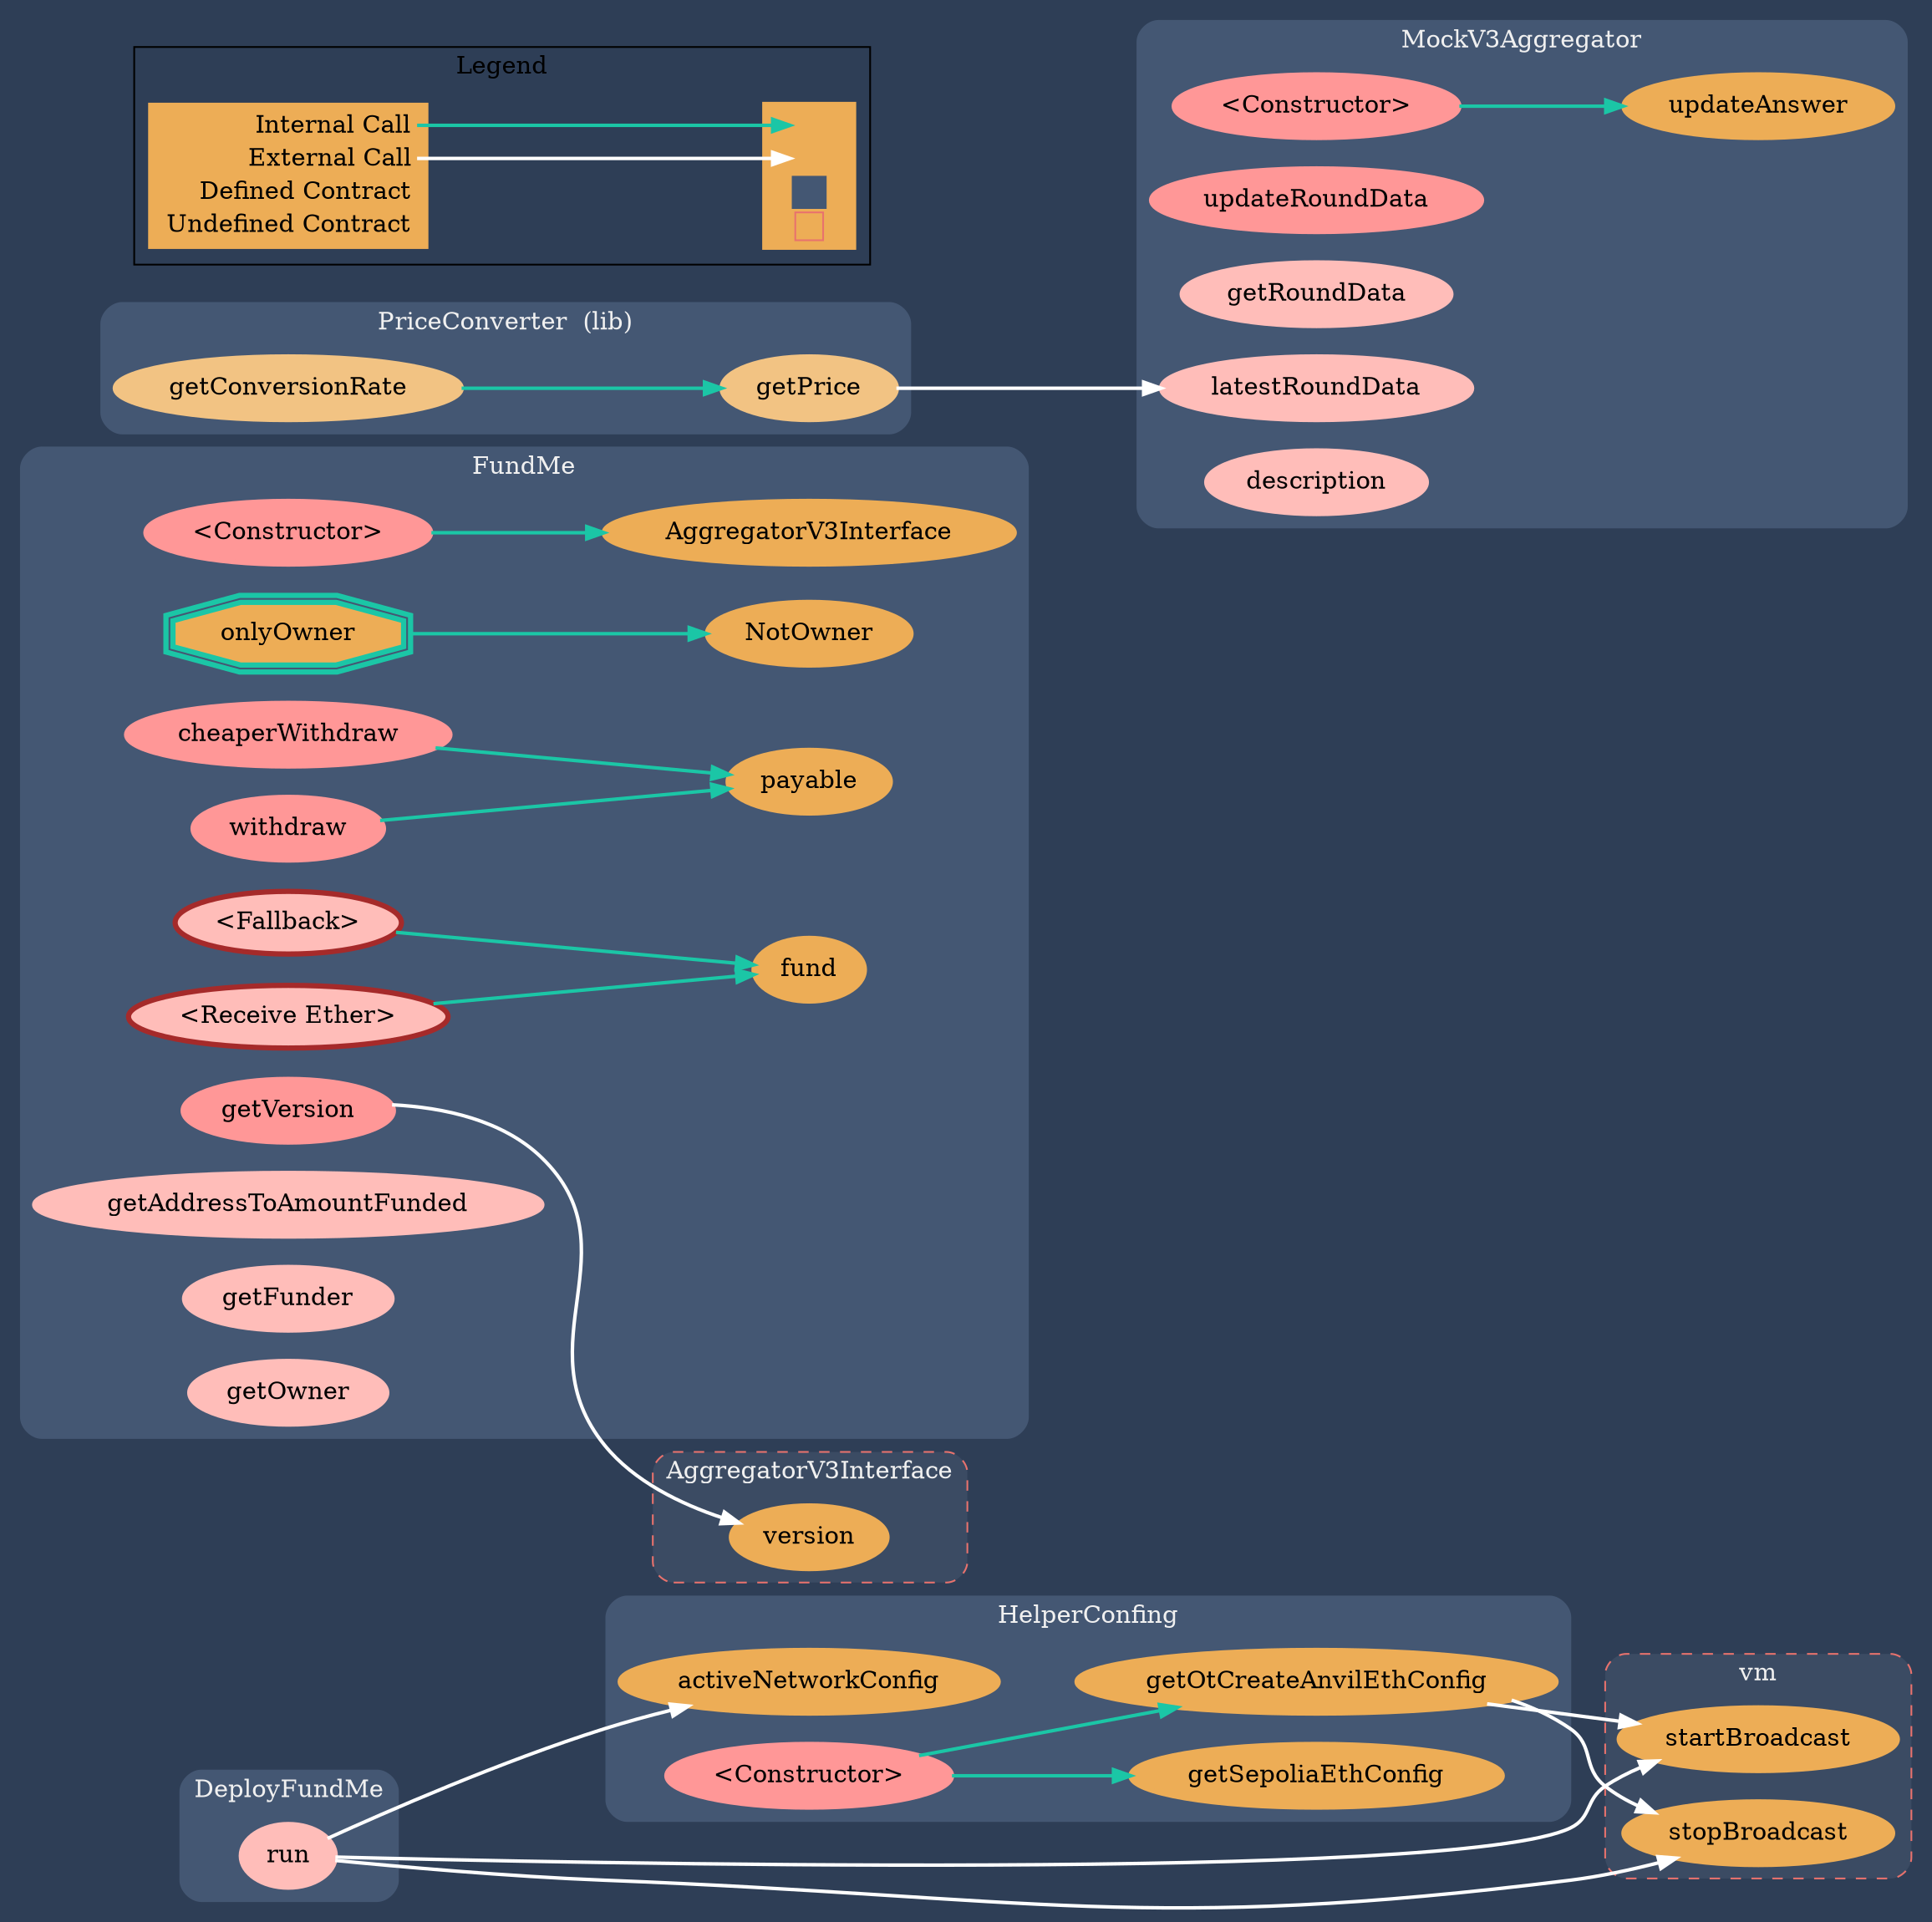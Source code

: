 digraph G {
  graph [ ratio = "auto", page = "100", compound =true, bgcolor = "#2e3e56" ];
  node [ style = "filled", fillcolor = "#edad56", color = "#edad56", penwidth =3 ];
  edge [ color = "#fcfcfc", penwidth =2, fontname = "helvetica Neue Ultra Light" ];
subgraph "clusterDeployFundMe" {
  graph [ label = "DeployFundMe", color = "#445773", fontcolor = "#f0f0f0", style = "rounded", bgcolor = "#445773" ];
  "DeployFundMe.run" [ label = "run", color = "#ffbdb9", fillcolor = "#ffbdb9" ];
}

subgraph "clusterFundMe" {
  graph [ label = "FundMe", color = "#445773", fontcolor = "#f0f0f0", style = "rounded", bgcolor = "#445773" ];
  "FundMe.<Constructor>" [ label = "<Constructor>", color = "#FF9797", fillcolor = "#FF9797" ];
  "FundMe.fund" [ label = "fund" ];
  "FundMe.getVersion" [ label = "getVersion", color = "#FF9797", fillcolor = "#FF9797" ];
  "FundMe.onlyOwner" [ label = "onlyOwner", color = "#1bc6a6", shape =doubleoctagon ];
  "FundMe.cheaperWithdraw" [ label = "cheaperWithdraw", color = "#FF9797", fillcolor = "#FF9797" ];
  "FundMe.withdraw" [ label = "withdraw", color = "#FF9797", fillcolor = "#FF9797" ];
  "FundMe.<Fallback>" [ label = "<Fallback>", color = "brown", fillcolor = "#ffbdb9" ];
  "FundMe.<Receive Ether>" [ label = "<Receive Ether>", color = "brown", fillcolor = "#ffbdb9" ];
  "FundMe.getAddressToAmountFunded" [ label = "getAddressToAmountFunded", color = "#ffbdb9", fillcolor = "#ffbdb9" ];
  "FundMe.getFunder" [ label = "getFunder", color = "#ffbdb9", fillcolor = "#ffbdb9" ];
  "FundMe.getOwner" [ label = "getOwner", color = "#ffbdb9", fillcolor = "#ffbdb9" ];
  "FundMe.AggregatorV3Interface" [ label = "AggregatorV3Interface" ];
  "FundMe.NotOwner" [ label = "NotOwner" ];
  "FundMe.payable" [ label = "payable" ];
}

subgraph "clusterPriceConverter" {
  graph [ label = "PriceConverter  (lib)", color = "#445773", fontcolor = "#f0f0f0", style = "rounded", bgcolor = "#445773" ];
  "PriceConverter.getPrice" [ label = "getPrice", color = "#f2c383", fillcolor = "#f2c383" ];
  "PriceConverter.getConversionRate" [ label = "getConversionRate", color = "#f2c383", fillcolor = "#f2c383" ];
}

subgraph "clusterHelperConfing" {
  graph [ label = "HelperConfing", color = "#445773", fontcolor = "#f0f0f0", style = "rounded", bgcolor = "#445773" ];
  "HelperConfing.activeNetworkConfig" [ label = "activeNetworkConfig" ];
  "HelperConfing.<Constructor>" [ label = "<Constructor>", color = "#FF9797", fillcolor = "#FF9797" ];
  "HelperConfing.getSepoliaEthConfig" [ label = "getSepoliaEthConfig" ];
  "HelperConfing.getOtCreateAnvilEthConfig" [ label = "getOtCreateAnvilEthConfig" ];
}

subgraph "clusterMockV3Aggregator" {
  graph [ label = "MockV3Aggregator", color = "#445773", fontcolor = "#f0f0f0", style = "rounded", bgcolor = "#445773" ];
  "MockV3Aggregator.<Constructor>" [ label = "<Constructor>", color = "#FF9797", fillcolor = "#FF9797" ];
  "MockV3Aggregator.updateAnswer" [ label = "updateAnswer" ];
  "MockV3Aggregator.updateRoundData" [ label = "updateRoundData", color = "#FF9797", fillcolor = "#FF9797" ];
  "MockV3Aggregator.getRoundData" [ label = "getRoundData", color = "#ffbdb9", fillcolor = "#ffbdb9" ];
  "AggregatorV3Interface.latestRoundData" [ label = "latestRoundData", color = "#ffbdb9", fillcolor = "#ffbdb9" ];
  "MockV3Aggregator.description" [ label = "description", color = "#ffbdb9", fillcolor = "#ffbdb9" ];
}

subgraph "clustervm" {
  graph [ label = "vm", color = "#e8726d", fontcolor = "#f0f0f0", style = "rounded,dashed", bgcolor = "#3b4b63" ];
  "vm.startBroadcast" [ label = "startBroadcast" ];
  "vm.stopBroadcast" [ label = "stopBroadcast" ];
}

subgraph "clusterAggregatorV3Interface" {
  graph [ label = "AggregatorV3Interface", color = "#e8726d", fontcolor = "#f0f0f0", style = "rounded,dashed", bgcolor = "#3b4b63" ];
  "AggregatorV3Interface.version" [ label = "version" ];
  "AggregatorV3Interface.latestRoundData" [ label = "latestRoundData" ];
}

  "DeployFundMe.run";
  "HelperConfing.activeNetworkConfig";
  "vm.startBroadcast";
  "vm.stopBroadcast";
  "FundMe.<Constructor>";
  "FundMe.AggregatorV3Interface";
  "FundMe.getVersion";
  "AggregatorV3Interface.version";
  "FundMe.onlyOwner";
  "FundMe.NotOwner";
  "FundMe.cheaperWithdraw";
  "FundMe.payable";
  "FundMe.withdraw";
  "FundMe.<Fallback>";
  "FundMe.fund";
  "FundMe.<Receive Ether>";
  "PriceConverter.getPrice";
  "AggregatorV3Interface.latestRoundData";
  "PriceConverter.getConversionRate";
  "HelperConfing.<Constructor>";
  "HelperConfing.getSepoliaEthConfig";
  "HelperConfing.getOtCreateAnvilEthConfig";
  "MockV3Aggregator.<Constructor>";
  "MockV3Aggregator.updateAnswer";
  "DeployFundMe.run" -> "HelperConfing.activeNetworkConfig" [ color = "white" ];
  "DeployFundMe.run" -> "vm.startBroadcast" [ color = "white" ];
  "DeployFundMe.run" -> "vm.stopBroadcast" [ color = "white" ];
  "FundMe.<Constructor>" -> "FundMe.AggregatorV3Interface" [ color = "#1bc6a6" ];
  "FundMe.getVersion" -> "AggregatorV3Interface.version" [ color = "white" ];
  "FundMe.onlyOwner" -> "FundMe.NotOwner" [ color = "#1bc6a6" ];
  "FundMe.cheaperWithdraw" -> "FundMe.payable" [ color = "#1bc6a6" ];
  "FundMe.withdraw" -> "FundMe.payable" [ color = "#1bc6a6" ];
  "FundMe.<Fallback>" -> "FundMe.fund" [ color = "#1bc6a6" ];
  "FundMe.<Receive Ether>" -> "FundMe.fund" [ color = "#1bc6a6" ];
  "PriceConverter.getPrice" -> "AggregatorV3Interface.latestRoundData" [ color = "white" ];
  "PriceConverter.getConversionRate" -> "PriceConverter.getPrice" [ color = "#1bc6a6" ];
  "HelperConfing.<Constructor>" -> "HelperConfing.getSepoliaEthConfig" [ color = "#1bc6a6" ];
  "HelperConfing.<Constructor>" -> "HelperConfing.getOtCreateAnvilEthConfig" [ color = "#1bc6a6" ];
  "HelperConfing.getOtCreateAnvilEthConfig" -> "vm.startBroadcast" [ color = "white" ];
  "HelperConfing.getOtCreateAnvilEthConfig" -> "vm.stopBroadcast" [ color = "white" ];
  "MockV3Aggregator.<Constructor>" -> "MockV3Aggregator.updateAnswer" [ color = "#1bc6a6" ];


rankdir=LR
node [shape=plaintext]
subgraph cluster_01 { 
label = "Legend";
key [label=<<table border="0" cellpadding="2" cellspacing="0" cellborder="0">
  <tr><td align="right" port="i1">Internal Call</td></tr>
  <tr><td align="right" port="i2">External Call</td></tr>
  <tr><td align="right" port="i3">Defined Contract</td></tr>
  <tr><td align="right" port="i4">Undefined Contract</td></tr>
  </table>>]
key2 [label=<<table border="0" cellpadding="2" cellspacing="0" cellborder="0">
  <tr><td port="i1">&nbsp;&nbsp;&nbsp;</td></tr>
  <tr><td port="i2">&nbsp;&nbsp;&nbsp;</td></tr>
  <tr><td port="i3" bgcolor="#445773">&nbsp;&nbsp;&nbsp;</td></tr>
  <tr><td port="i4">
    <table border="1" cellborder="0" cellspacing="0" cellpadding="7" color="#e8726d">
      <tr>
       <td></td>
      </tr>
     </table>
  </td></tr>
  </table>>]
key:i1:e -> key2:i1:w [color="#1bc6a6"]
key:i2:e -> key2:i2:w [color="white"]
}
}
